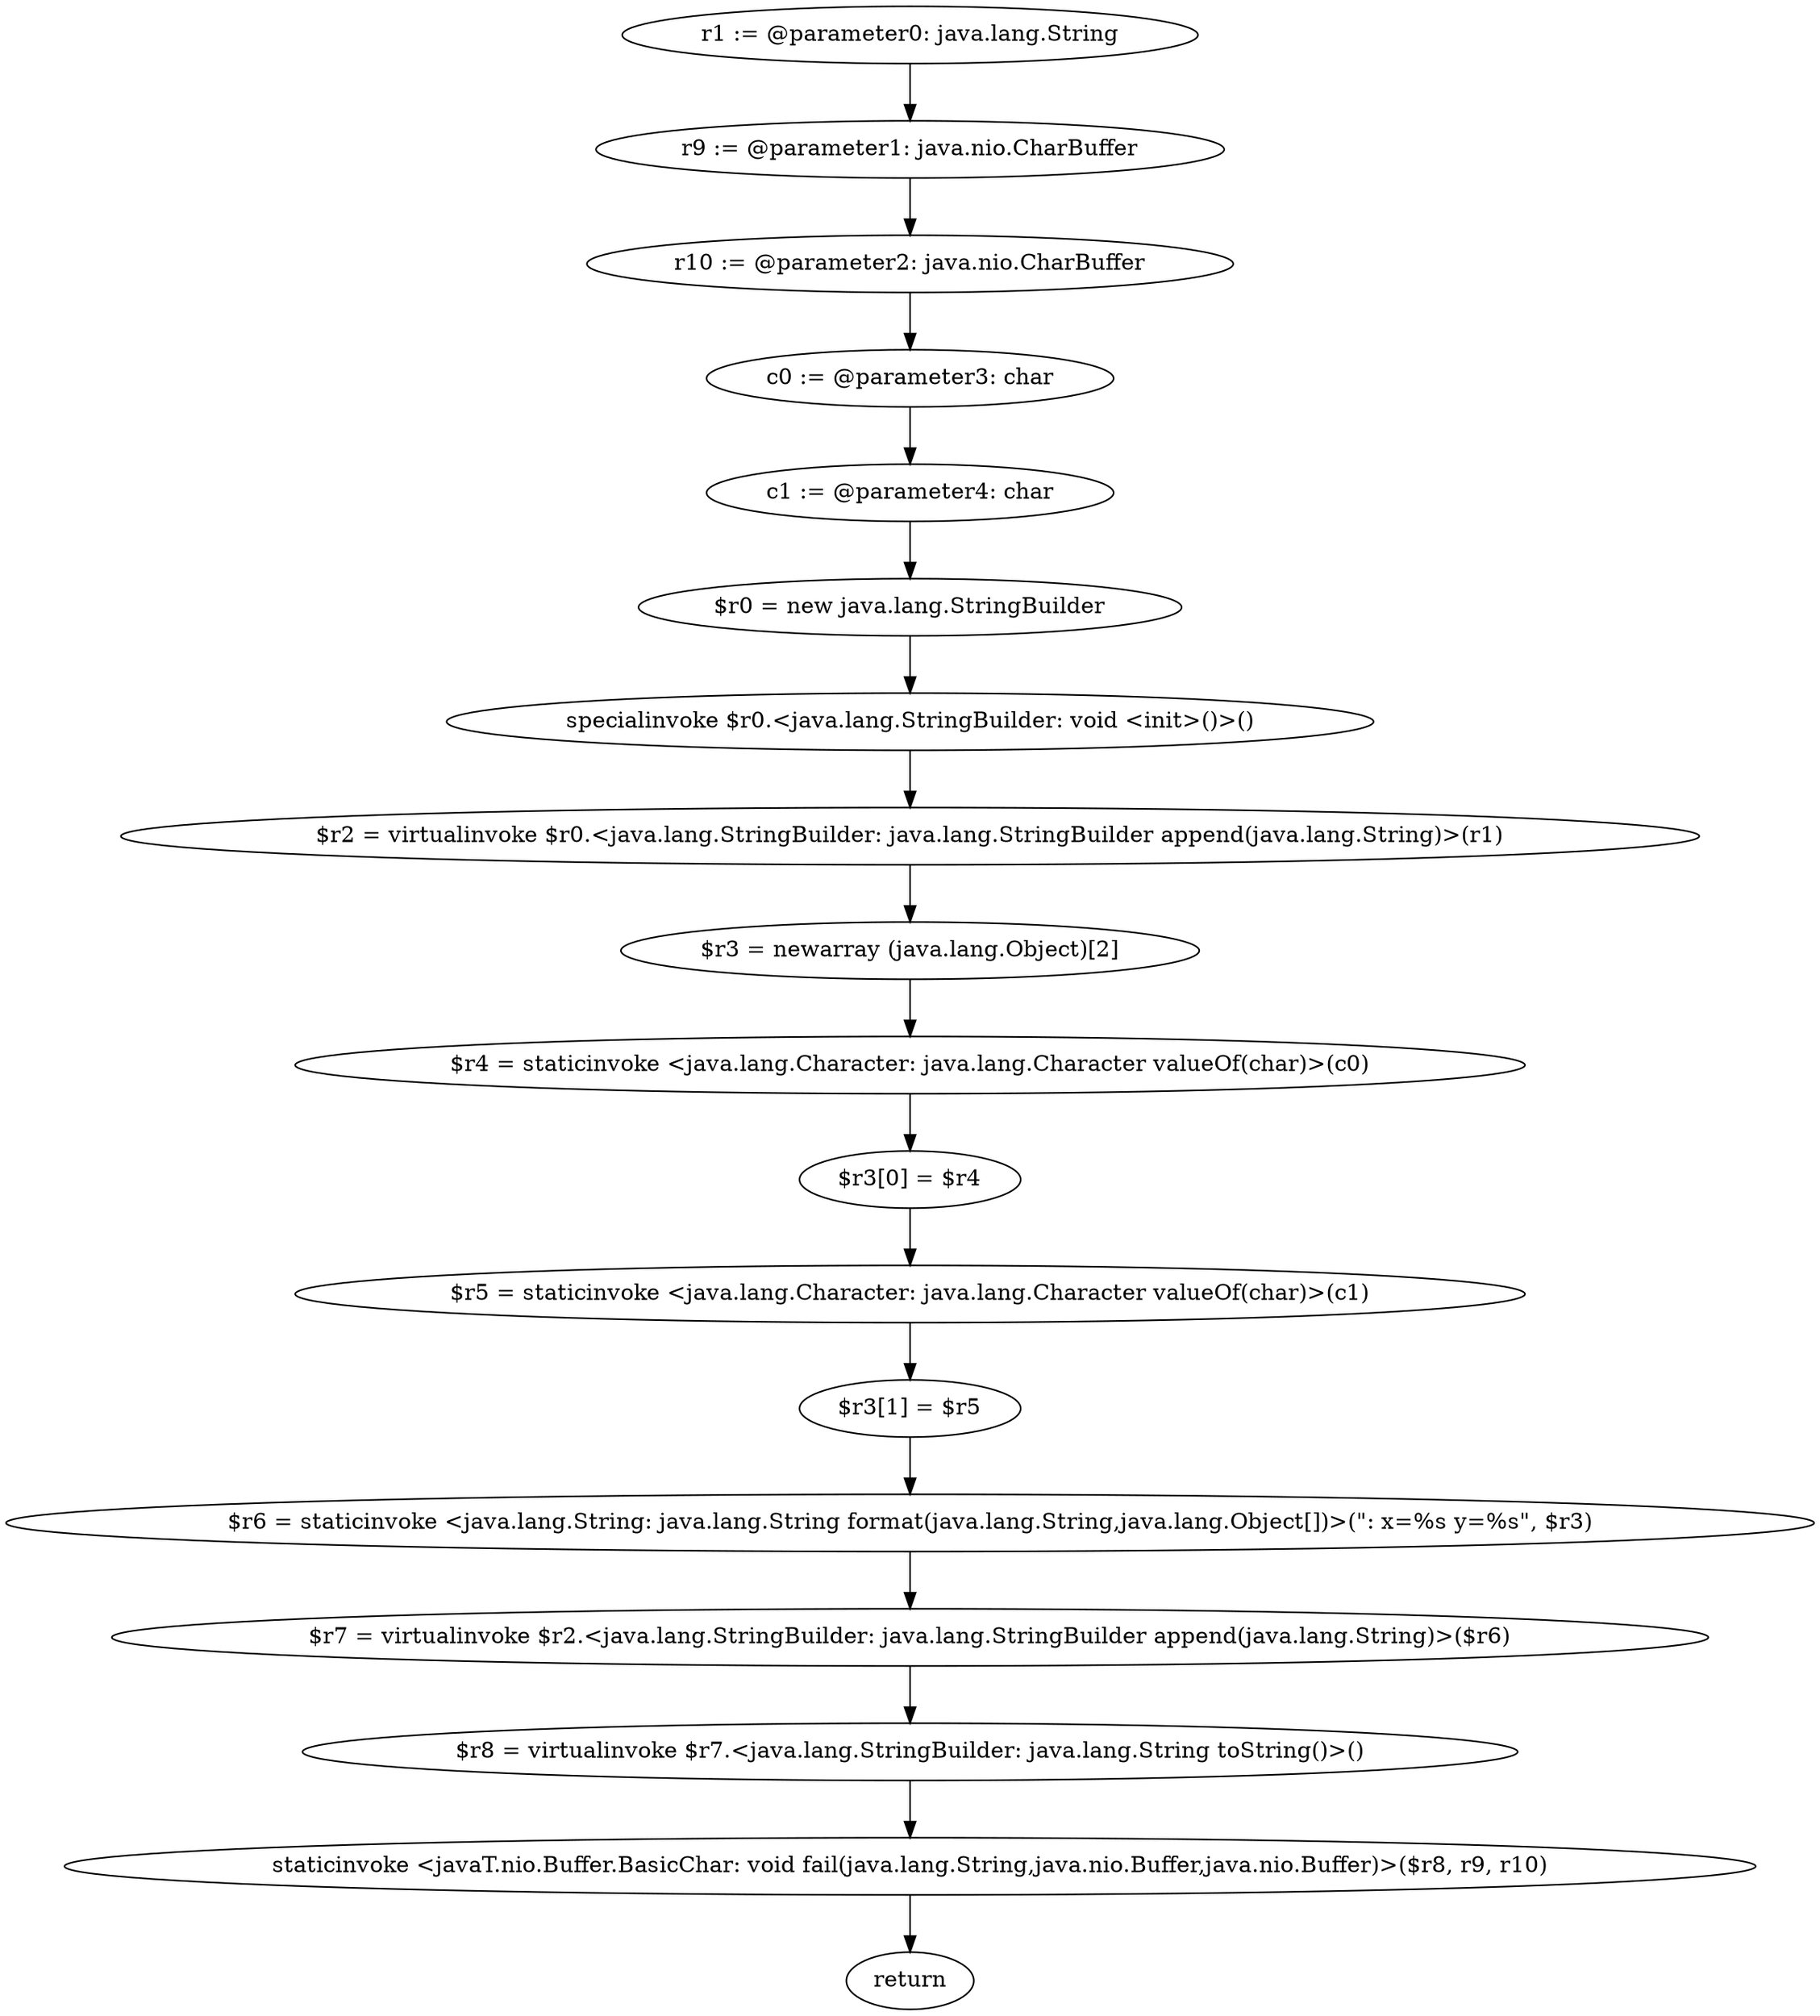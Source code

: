 digraph "unitGraph" {
    "r1 := @parameter0: java.lang.String"
    "r9 := @parameter1: java.nio.CharBuffer"
    "r10 := @parameter2: java.nio.CharBuffer"
    "c0 := @parameter3: char"
    "c1 := @parameter4: char"
    "$r0 = new java.lang.StringBuilder"
    "specialinvoke $r0.<java.lang.StringBuilder: void <init>()>()"
    "$r2 = virtualinvoke $r0.<java.lang.StringBuilder: java.lang.StringBuilder append(java.lang.String)>(r1)"
    "$r3 = newarray (java.lang.Object)[2]"
    "$r4 = staticinvoke <java.lang.Character: java.lang.Character valueOf(char)>(c0)"
    "$r3[0] = $r4"
    "$r5 = staticinvoke <java.lang.Character: java.lang.Character valueOf(char)>(c1)"
    "$r3[1] = $r5"
    "$r6 = staticinvoke <java.lang.String: java.lang.String format(java.lang.String,java.lang.Object[])>(\": x=%s y=%s\", $r3)"
    "$r7 = virtualinvoke $r2.<java.lang.StringBuilder: java.lang.StringBuilder append(java.lang.String)>($r6)"
    "$r8 = virtualinvoke $r7.<java.lang.StringBuilder: java.lang.String toString()>()"
    "staticinvoke <javaT.nio.Buffer.BasicChar: void fail(java.lang.String,java.nio.Buffer,java.nio.Buffer)>($r8, r9, r10)"
    "return"
    "r1 := @parameter0: java.lang.String"->"r9 := @parameter1: java.nio.CharBuffer";
    "r9 := @parameter1: java.nio.CharBuffer"->"r10 := @parameter2: java.nio.CharBuffer";
    "r10 := @parameter2: java.nio.CharBuffer"->"c0 := @parameter3: char";
    "c0 := @parameter3: char"->"c1 := @parameter4: char";
    "c1 := @parameter4: char"->"$r0 = new java.lang.StringBuilder";
    "$r0 = new java.lang.StringBuilder"->"specialinvoke $r0.<java.lang.StringBuilder: void <init>()>()";
    "specialinvoke $r0.<java.lang.StringBuilder: void <init>()>()"->"$r2 = virtualinvoke $r0.<java.lang.StringBuilder: java.lang.StringBuilder append(java.lang.String)>(r1)";
    "$r2 = virtualinvoke $r0.<java.lang.StringBuilder: java.lang.StringBuilder append(java.lang.String)>(r1)"->"$r3 = newarray (java.lang.Object)[2]";
    "$r3 = newarray (java.lang.Object)[2]"->"$r4 = staticinvoke <java.lang.Character: java.lang.Character valueOf(char)>(c0)";
    "$r4 = staticinvoke <java.lang.Character: java.lang.Character valueOf(char)>(c0)"->"$r3[0] = $r4";
    "$r3[0] = $r4"->"$r5 = staticinvoke <java.lang.Character: java.lang.Character valueOf(char)>(c1)";
    "$r5 = staticinvoke <java.lang.Character: java.lang.Character valueOf(char)>(c1)"->"$r3[1] = $r5";
    "$r3[1] = $r5"->"$r6 = staticinvoke <java.lang.String: java.lang.String format(java.lang.String,java.lang.Object[])>(\": x=%s y=%s\", $r3)";
    "$r6 = staticinvoke <java.lang.String: java.lang.String format(java.lang.String,java.lang.Object[])>(\": x=%s y=%s\", $r3)"->"$r7 = virtualinvoke $r2.<java.lang.StringBuilder: java.lang.StringBuilder append(java.lang.String)>($r6)";
    "$r7 = virtualinvoke $r2.<java.lang.StringBuilder: java.lang.StringBuilder append(java.lang.String)>($r6)"->"$r8 = virtualinvoke $r7.<java.lang.StringBuilder: java.lang.String toString()>()";
    "$r8 = virtualinvoke $r7.<java.lang.StringBuilder: java.lang.String toString()>()"->"staticinvoke <javaT.nio.Buffer.BasicChar: void fail(java.lang.String,java.nio.Buffer,java.nio.Buffer)>($r8, r9, r10)";
    "staticinvoke <javaT.nio.Buffer.BasicChar: void fail(java.lang.String,java.nio.Buffer,java.nio.Buffer)>($r8, r9, r10)"->"return";
}
